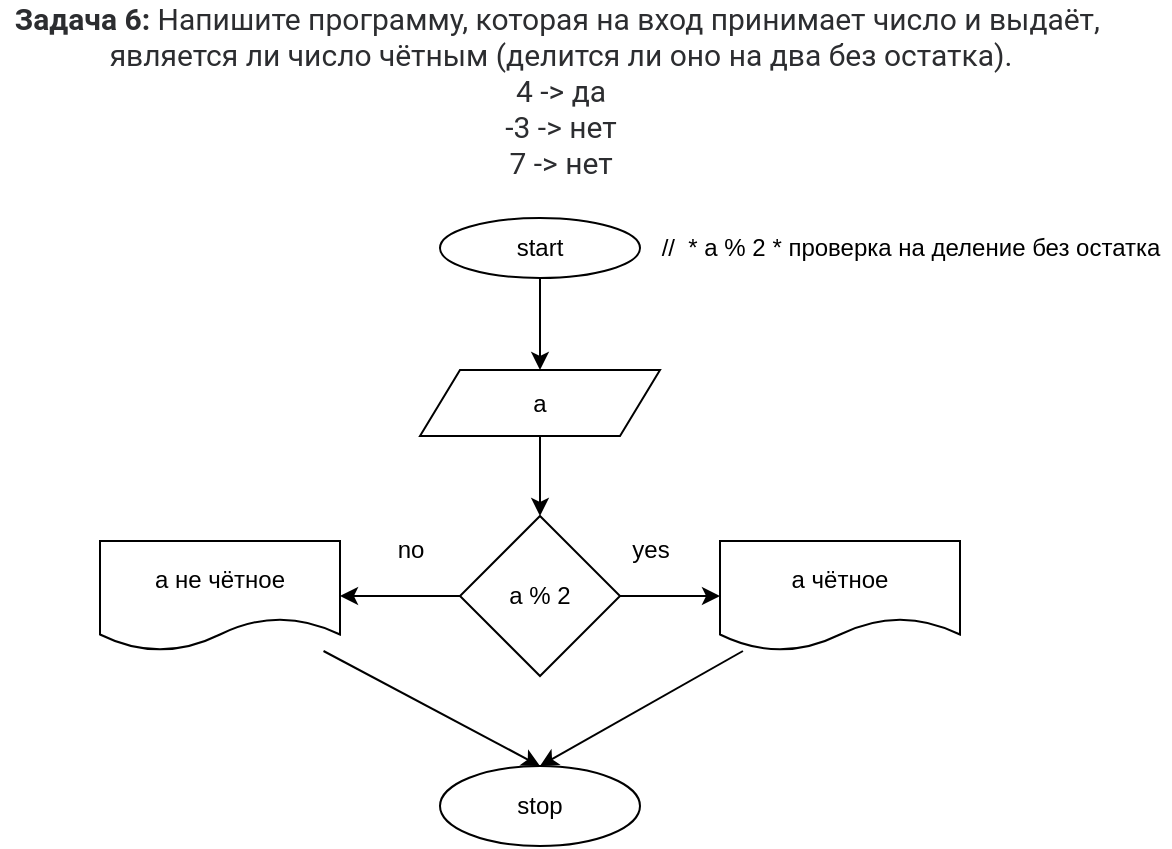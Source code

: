 <mxfile>
    <diagram id="qYraKCoiXuR2GlgEqgFT" name="Страница 1">
        <mxGraphModel dx="1391" dy="598" grid="1" gridSize="10" guides="1" tooltips="1" connect="1" arrows="1" fold="1" page="1" pageScale="1" pageWidth="827" pageHeight="1169" math="0" shadow="0">
            <root>
                <mxCell id="0"/>
                <mxCell id="1" parent="0"/>
                <mxCell id="2" value="&lt;p style=&quot;box-sizing: border-box ; margin: 0px ; color: rgb(44 , 45 , 48) ; font-family: &amp;#34;roboto&amp;#34; , &amp;#34;san francisco&amp;#34; , &amp;#34;helvetica neue&amp;#34; , &amp;#34;helvetica&amp;#34; , &amp;#34;arial&amp;#34; ; font-size: 15px ; background-color: rgb(255 , 255 , 255)&quot;&gt;&lt;span style=&quot;box-sizing: border-box ; font-weight: 700&quot;&gt;Задача 6:&lt;/span&gt;&amp;nbsp;Напишите программу, которая на вход принимает число и выдаёт,&amp;nbsp;&lt;/p&gt;&lt;p style=&quot;box-sizing: border-box ; margin: 0px ; color: rgb(44 , 45 , 48) ; font-family: &amp;#34;roboto&amp;#34; , &amp;#34;san francisco&amp;#34; , &amp;#34;helvetica neue&amp;#34; , &amp;#34;helvetica&amp;#34; , &amp;#34;arial&amp;#34; ; font-size: 15px ; background-color: rgb(255 , 255 , 255)&quot;&gt;является ли число чётным (делится ли оно на два без остатка).&lt;/p&gt;&lt;p style=&quot;box-sizing: border-box ; margin: 0px ; color: rgb(44 , 45 , 48) ; font-family: &amp;#34;roboto&amp;#34; , &amp;#34;san francisco&amp;#34; , &amp;#34;helvetica neue&amp;#34; , &amp;#34;helvetica&amp;#34; , &amp;#34;arial&amp;#34; ; font-size: 15px ; background-color: rgb(255 , 255 , 255)&quot;&gt;4 -&amp;gt; да&lt;br style=&quot;box-sizing: border-box&quot;&gt;-3 -&amp;gt; нет&lt;br style=&quot;box-sizing: border-box&quot;&gt;7 -&amp;gt; нет&lt;/p&gt;" style="text;html=1;align=center;verticalAlign=middle;resizable=0;points=[];autosize=1;strokeColor=none;fillColor=none;" vertex="1" parent="1">
                    <mxGeometry x="120" y="20" width="560" height="80" as="geometry"/>
                </mxCell>
                <mxCell id="4" value="" style="edgeStyle=none;html=1;entryX=0.5;entryY=0;entryDx=0;entryDy=0;" edge="1" parent="1" source="5" target="7">
                    <mxGeometry relative="1" as="geometry">
                        <mxPoint x="390" y="174" as="targetPoint"/>
                    </mxGeometry>
                </mxCell>
                <mxCell id="5" value="start" style="ellipse;whiteSpace=wrap;html=1;" vertex="1" parent="1">
                    <mxGeometry x="340" y="124" width="100" height="30" as="geometry"/>
                </mxCell>
                <mxCell id="6" value="" style="edgeStyle=none;html=1;" edge="1" parent="1" source="7" target="10">
                    <mxGeometry relative="1" as="geometry"/>
                </mxCell>
                <mxCell id="7" value="a" style="shape=parallelogram;perimeter=parallelogramPerimeter;whiteSpace=wrap;html=1;fixedSize=1;" vertex="1" parent="1">
                    <mxGeometry x="330" y="200" width="120" height="33" as="geometry"/>
                </mxCell>
                <mxCell id="23" value="" style="edgeStyle=none;html=1;" edge="1" parent="1" source="10" target="21">
                    <mxGeometry relative="1" as="geometry"/>
                </mxCell>
                <mxCell id="24" value="" style="edgeStyle=none;html=1;" edge="1" parent="1" source="10" target="22">
                    <mxGeometry relative="1" as="geometry"/>
                </mxCell>
                <mxCell id="10" value="a % 2" style="rhombus;whiteSpace=wrap;html=1;" vertex="1" parent="1">
                    <mxGeometry x="350" y="273" width="80" height="80" as="geometry"/>
                </mxCell>
                <mxCell id="19" value="stop" style="ellipse;whiteSpace=wrap;html=1;" vertex="1" parent="1">
                    <mxGeometry x="340" y="398" width="100" height="40" as="geometry"/>
                </mxCell>
                <mxCell id="20" value="//&amp;nbsp; * a % 2 * проверка на деление без остатка" style="text;html=1;align=center;verticalAlign=middle;resizable=0;points=[];autosize=1;strokeColor=none;fillColor=none;" vertex="1" parent="1">
                    <mxGeometry x="445" y="129" width="260" height="20" as="geometry"/>
                </mxCell>
                <mxCell id="26" style="edgeStyle=none;html=1;entryX=0.5;entryY=0;entryDx=0;entryDy=0;" edge="1" parent="1" source="21" target="19">
                    <mxGeometry relative="1" as="geometry"/>
                </mxCell>
                <mxCell id="21" value="a чётное" style="shape=document;whiteSpace=wrap;html=1;boundedLbl=1;" vertex="1" parent="1">
                    <mxGeometry x="480" y="285.5" width="120" height="55" as="geometry"/>
                </mxCell>
                <mxCell id="25" style="edgeStyle=none;html=1;entryX=0.5;entryY=0;entryDx=0;entryDy=0;" edge="1" parent="1" source="22" target="19">
                    <mxGeometry relative="1" as="geometry">
                        <mxPoint x="390" y="520" as="targetPoint"/>
                    </mxGeometry>
                </mxCell>
                <mxCell id="22" value="a не чётное" style="shape=document;whiteSpace=wrap;html=1;boundedLbl=1;" vertex="1" parent="1">
                    <mxGeometry x="170" y="285.5" width="120" height="55" as="geometry"/>
                </mxCell>
                <mxCell id="27" value="yes" style="text;html=1;align=center;verticalAlign=middle;resizable=0;points=[];autosize=1;strokeColor=none;fillColor=none;" vertex="1" parent="1">
                    <mxGeometry x="430" y="280" width="30" height="20" as="geometry"/>
                </mxCell>
                <mxCell id="28" value="no" style="text;html=1;align=center;verticalAlign=middle;resizable=0;points=[];autosize=1;strokeColor=none;fillColor=none;" vertex="1" parent="1">
                    <mxGeometry x="310" y="280" width="30" height="20" as="geometry"/>
                </mxCell>
            </root>
        </mxGraphModel>
    </diagram>
</mxfile>